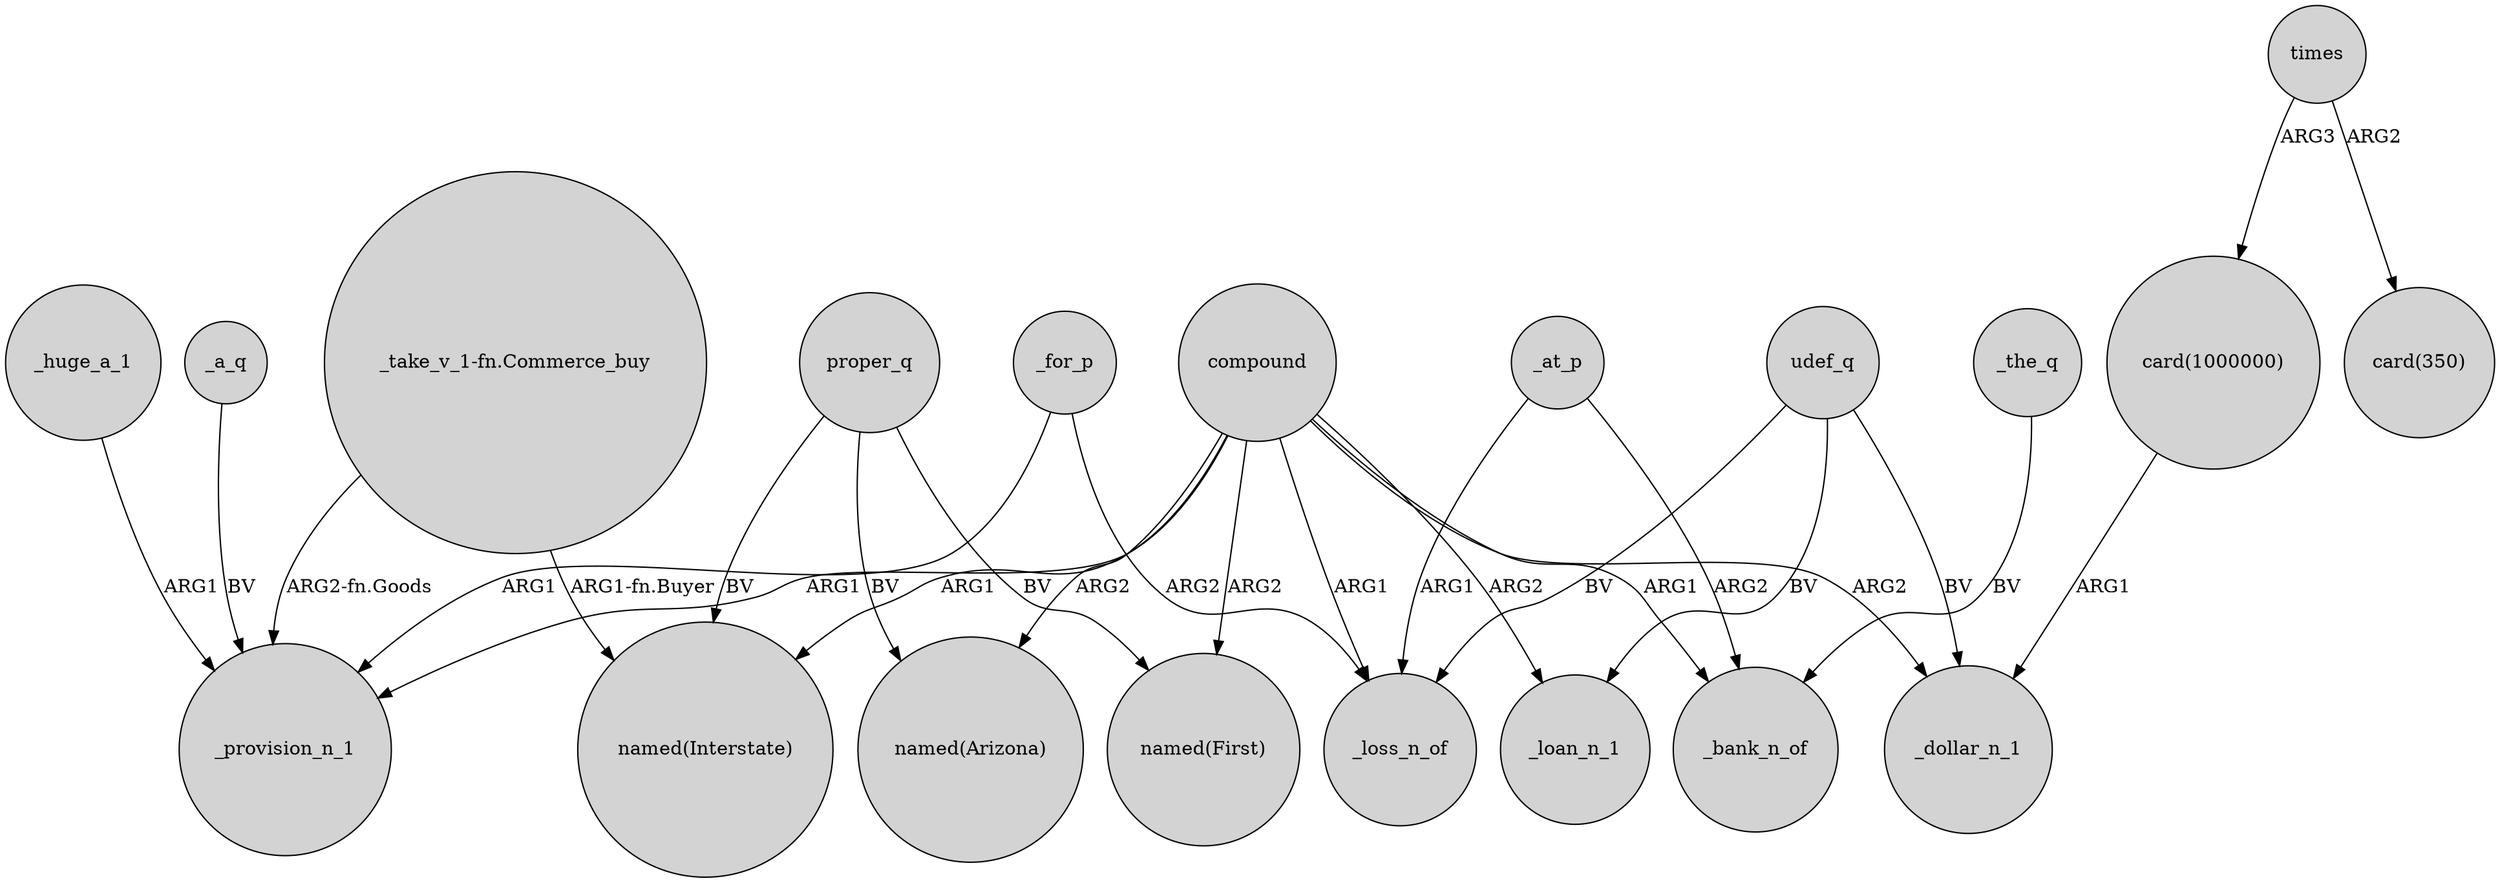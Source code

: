 digraph {
	node [shape=circle style=filled]
	_for_p -> _provision_n_1 [label=ARG1]
	proper_q -> "named(Interstate)" [label=BV]
	compound -> "named(Interstate)" [label=ARG1]
	proper_q -> "named(Arizona)" [label=BV]
	_the_q -> _bank_n_of [label=BV]
	_a_q -> _provision_n_1 [label=BV]
	_at_p -> _bank_n_of [label=ARG2]
	_huge_a_1 -> _provision_n_1 [label=ARG1]
	compound -> _bank_n_of [label=ARG1]
	udef_q -> _loan_n_1 [label=BV]
	times -> "card(1000000)" [label=ARG3]
	proper_q -> "named(First)" [label=BV]
	compound -> _dollar_n_1 [label=ARG2]
	compound -> _provision_n_1 [label=ARG1]
	compound -> "named(First)" [label=ARG2]
	compound -> _loss_n_of [label=ARG1]
	udef_q -> _loss_n_of [label=BV]
	compound -> "named(Arizona)" [label=ARG2]
	_at_p -> _loss_n_of [label=ARG1]
	udef_q -> _dollar_n_1 [label=BV]
	"card(1000000)" -> _dollar_n_1 [label=ARG1]
	_for_p -> _loss_n_of [label=ARG2]
	"_take_v_1-fn.Commerce_buy" -> "named(Interstate)" [label="ARG1-fn.Buyer"]
	times -> "card(350)" [label=ARG2]
	compound -> _loan_n_1 [label=ARG2]
	"_take_v_1-fn.Commerce_buy" -> _provision_n_1 [label="ARG2-fn.Goods"]
}
